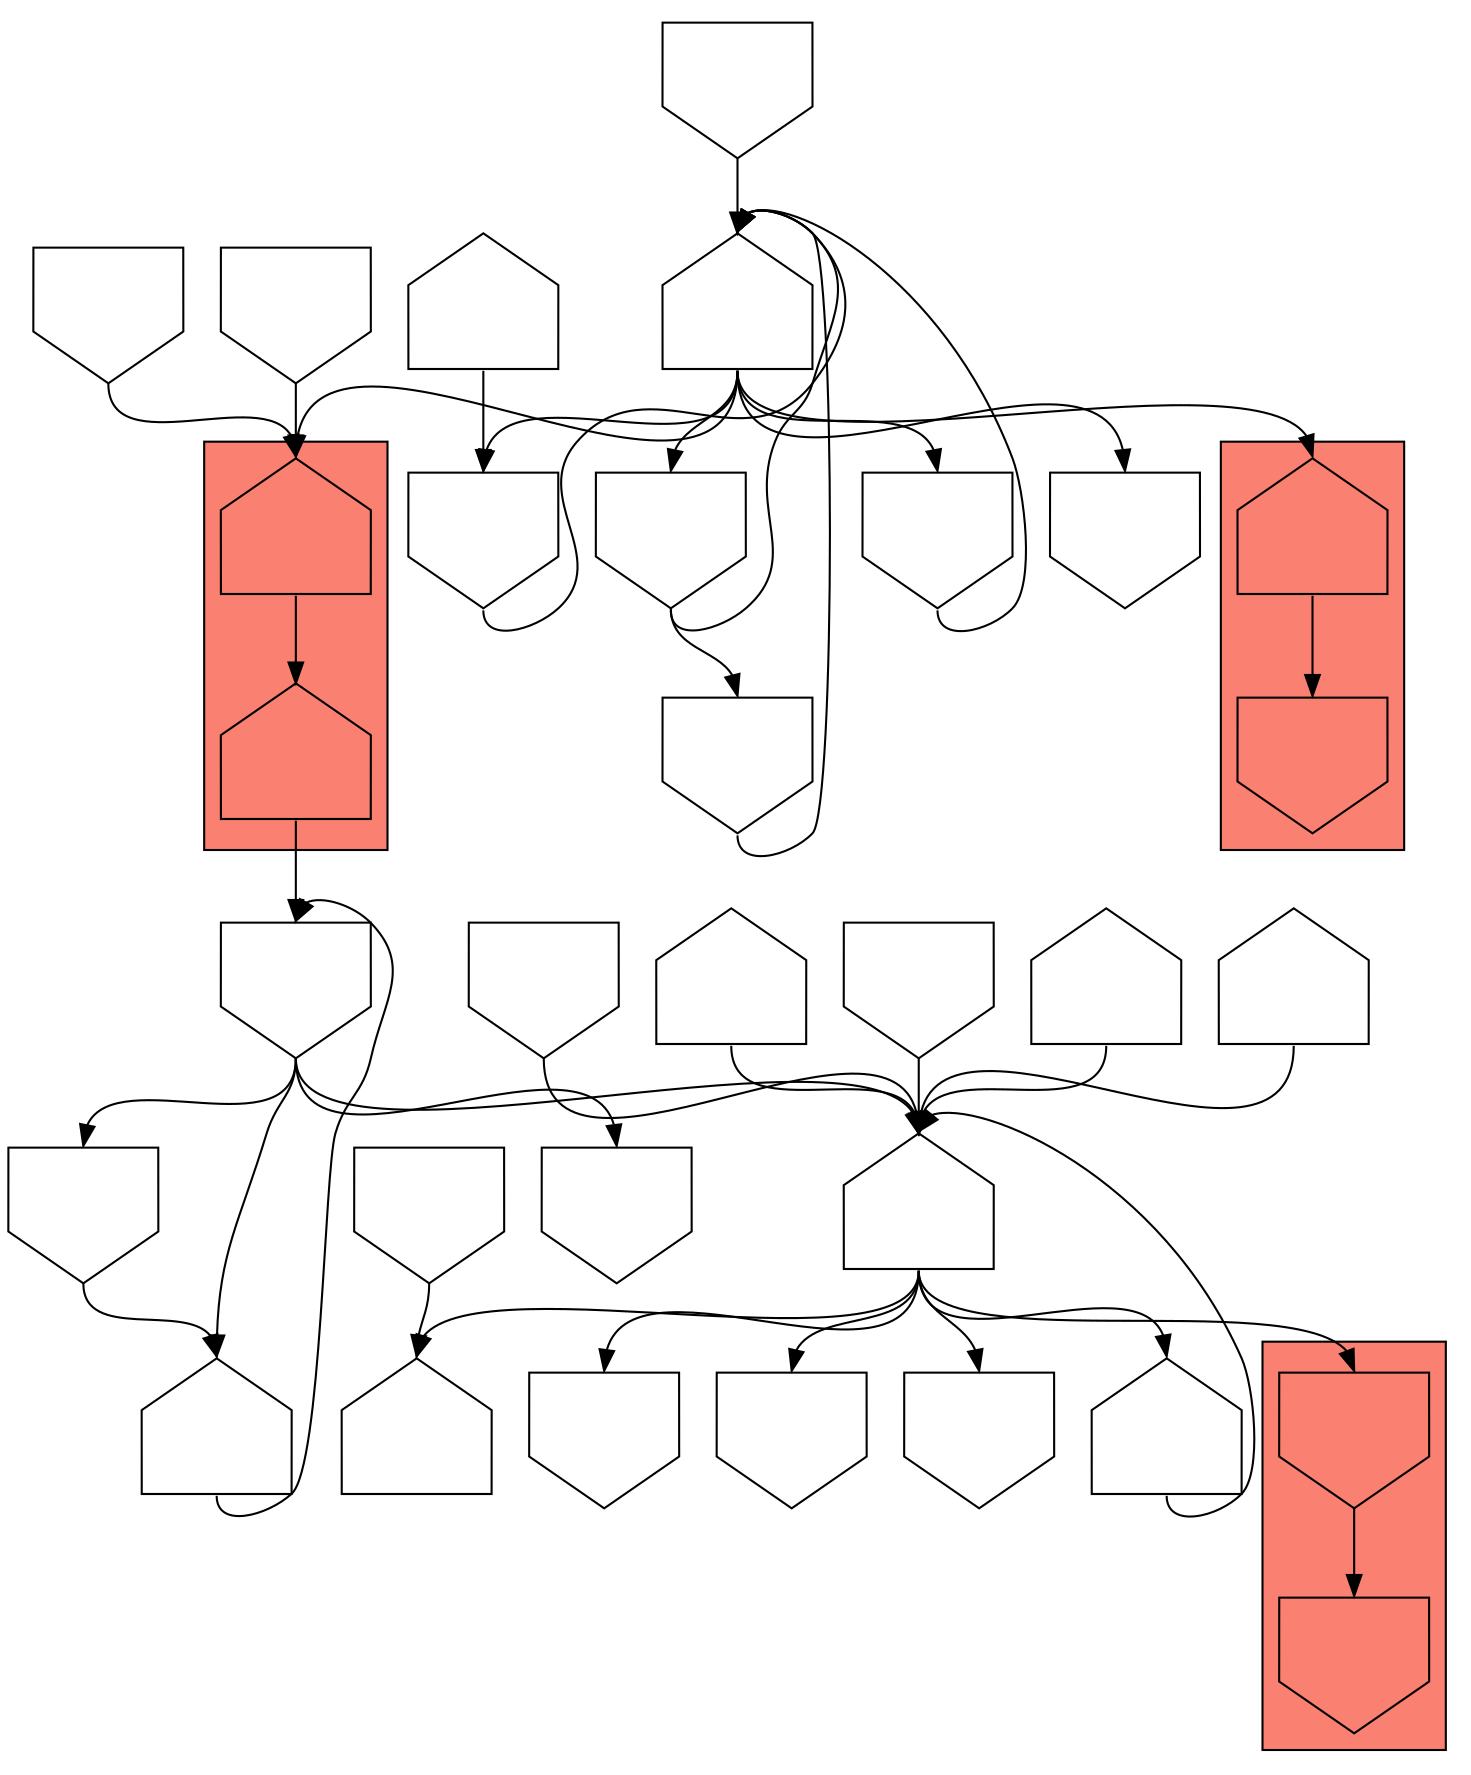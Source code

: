 digraph asm {
	edge [headport=n,tailport=s];
subgraph cluster_C12669_19851 {
	12669 [label="",height=1,width=1,shape=house];
	19851 [label="",height=1,width=1,shape=house];
	style=filled;
	fillcolor=salmon;
}
subgraph cluster_C4505_20294 {
	4505 [label="",height=1,width=1,shape=invhouse];
	20294 [label="",height=1,width=1,shape=invhouse];
	style=filled;
	fillcolor=salmon;
}
subgraph cluster_C5170_2711 {
	5170 [label="",height=1,width=1,shape=house];
	2711 [label="",height=1,width=1,shape=invhouse];
	style=filled;
	fillcolor=salmon;
}
	21505 [label="",height=1,width=1,shape=invhouse];
	14 [label="",height=1,width=1,shape=house];
	19196 [label="",height=1,width=1,shape=invhouse];
	6066 [label="",height=1,width=1,shape=house];
	272 [label="",height=1,width=1,shape=house];
	770 [label="",height=1,width=1,shape=invhouse];
	14042 [label="",height=1,width=1,shape=invhouse];
	19060 [label="",height=1,width=1,shape=house];
	21198 [label="",height=1,width=1,shape=invhouse];
	21592 [label="",height=1,width=1,shape=invhouse];
	1666 [label="",height=1,width=1,shape=invhouse];
	3633 [label="",height=1,width=1,shape=house];
	7407 [label="",height=1,width=1,shape=invhouse];
	16205 [label="",height=1,width=1,shape=house];
	19504 [label="",height=1,width=1,shape=house];
	9546 [label="",height=1,width=1,shape=invhouse];
	2059 [label="",height=1,width=1,shape=invhouse];
	9916 [label="",height=1,width=1,shape=invhouse];
	16228 [label="",height=1,width=1,shape=house];
	17 [label="",height=1,width=1,shape=invhouse];
	9606 [label="",height=1,width=1,shape=house];
	1156 [label="",height=1,width=1,shape=invhouse];
	6075 [label="",height=1,width=1,shape=invhouse];
	19887 [label="",height=1,width=1,shape=invhouse];
	13240 [label="",height=1,width=1,shape=invhouse];
	4437 [label="",height=1,width=1,shape=invhouse];
	12669 -> 19851
	19851 -> 21505
	21505 -> 14
	21505 -> 6066
	21505 -> 9546
	21505 -> 19196
	14 -> 21505
	19196 -> 14
	6066 -> 272
	6066 -> 4505
	6066 -> 14042
	6066 -> 19060
	6066 -> 21198
	6066 -> 21592
	770 -> 272
	4505 -> 20294
	19060 -> 6066
	1666 -> 6066
	3633 -> 6066
	7407 -> 6066
	16205 -> 6066
	19504 -> 6066
	2059 -> 12669
	9916 -> 12669
	16228 -> 17
	16228 -> 1156
	16228 -> 5170
	16228 -> 6075
	16228 -> 12669
	16228 -> 19887
	17 -> 16228
	9606 -> 17
	1156 -> 16228
	5170 -> 2711
	19887 -> 13240
	19887 -> 16228
	13240 -> 16228
	4437 -> 16228
}